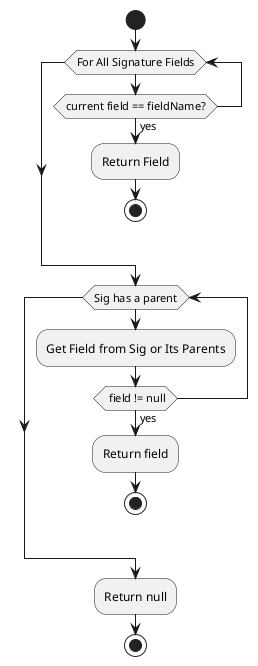 @startuml
start
while (For All Signature Fields)
	if(current field == fieldName?) then (yes)
		:Return Field;
		stop
	endif
endwhile
while(Sig has a parent)
	:Get Field from Sig or Its Parents;
	if( field != null) then (yes)
		:Return field;
		stop
	endif
endwhile
:Return null;
stop
@enduml